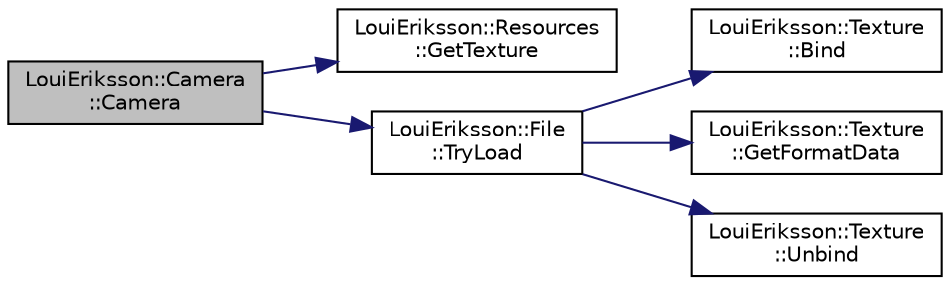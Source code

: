 digraph "LouiEriksson::Camera::Camera"
{
 // LATEX_PDF_SIZE
  edge [fontname="Helvetica",fontsize="10",labelfontname="Helvetica",labelfontsize="10"];
  node [fontname="Helvetica",fontsize="10",shape=record];
  rankdir="LR";
  Node1 [label="LouiEriksson::Camera\l::Camera",height=0.2,width=0.4,color="black", fillcolor="grey75", style="filled", fontcolor="black",tooltip=" "];
  Node1 -> Node2 [color="midnightblue",fontsize="10",style="solid"];
  Node2 [label="LouiEriksson::Resources\l::GetTexture",height=0.2,width=0.4,color="black", fillcolor="white", style="filled",URL="$class_loui_eriksson_1_1_resources.html#a0d1a352395262f177f8e0bf9697f1198",tooltip=" "];
  Node1 -> Node3 [color="midnightblue",fontsize="10",style="solid"];
  Node3 [label="LouiEriksson::File\l::TryLoad",height=0.2,width=0.4,color="black", fillcolor="white", style="filled",URL="$class_loui_eriksson_1_1_file.html#a0032f04b0f4541c7b6e75e73005d55dd",tooltip=" "];
  Node3 -> Node4 [color="midnightblue",fontsize="10",style="solid"];
  Node4 [label="LouiEriksson::Texture\l::Bind",height=0.2,width=0.4,color="black", fillcolor="white", style="filled",URL="$class_loui_eriksson_1_1_texture.html#a71fb463b2be6a3d1c1dfca60ad0f6be0",tooltip="Bind the provided Texture."];
  Node3 -> Node5 [color="midnightblue",fontsize="10",style="solid"];
  Node5 [label="LouiEriksson::Texture\l::GetFormatData",height=0.2,width=0.4,color="black", fillcolor="white", style="filled",URL="$class_loui_eriksson_1_1_texture.html#a37357f5df389ba43413c64cbd895c995",tooltip="Determine a Texture's format and number of channels using its pixel format."];
  Node3 -> Node6 [color="midnightblue",fontsize="10",style="solid"];
  Node6 [label="LouiEriksson::Texture\l::Unbind",height=0.2,width=0.4,color="black", fillcolor="white", style="filled",URL="$class_loui_eriksson_1_1_texture.html#adb63e73e6812f543a351de989c177978",tooltip="Unbind the currently bound Texture."];
}
